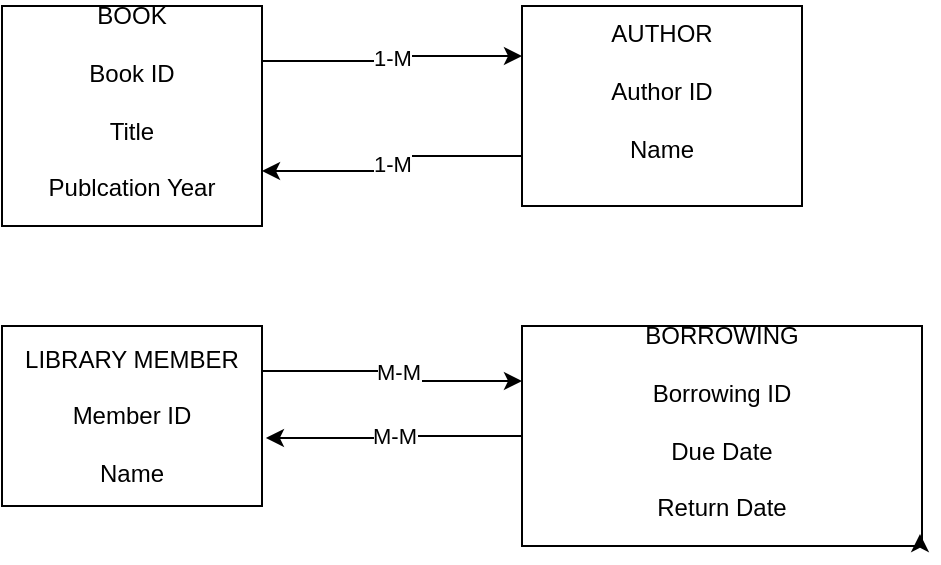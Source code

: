 <mxfile version="24.4.2" type="github">
  <diagram name="Page-1" id="lk5nGScyhIN6_fyXBToY">
    <mxGraphModel dx="872" dy="481" grid="1" gridSize="10" guides="1" tooltips="1" connect="1" arrows="1" fold="1" page="1" pageScale="1" pageWidth="850" pageHeight="1100" math="0" shadow="0">
      <root>
        <mxCell id="0" />
        <mxCell id="1" parent="0" />
        <mxCell id="rFAlVLBieGXEdtf4wcXV-23" value="1-M" style="edgeStyle=orthogonalEdgeStyle;rounded=0;orthogonalLoop=1;jettySize=auto;html=1;exitX=1;exitY=0.25;exitDx=0;exitDy=0;entryX=0;entryY=0.25;entryDx=0;entryDy=0;" edge="1" parent="1" source="rFAlVLBieGXEdtf4wcXV-3" target="rFAlVLBieGXEdtf4wcXV-7">
          <mxGeometry relative="1" as="geometry">
            <Array as="points">
              <mxPoint x="195" y="68" />
              <mxPoint x="195" y="65" />
            </Array>
          </mxGeometry>
        </mxCell>
        <mxCell id="rFAlVLBieGXEdtf4wcXV-3" value="BOOK&lt;div&gt;&lt;br&gt;&lt;/div&gt;&lt;div&gt;Book ID&lt;/div&gt;&lt;div&gt;&lt;br&gt;&lt;/div&gt;&lt;div&gt;Title&lt;/div&gt;&lt;div&gt;&lt;br&gt;&lt;/div&gt;&lt;div&gt;Publcation Year&lt;/div&gt;&lt;div&gt;&lt;br&gt;&lt;/div&gt;" style="rounded=0;whiteSpace=wrap;html=1;" vertex="1" parent="1">
          <mxGeometry y="40" width="130" height="110" as="geometry" />
        </mxCell>
        <mxCell id="rFAlVLBieGXEdtf4wcXV-25" value="M-M" style="edgeStyle=orthogonalEdgeStyle;rounded=0;orthogonalLoop=1;jettySize=auto;html=1;exitX=1;exitY=0.25;exitDx=0;exitDy=0;entryX=0;entryY=0.25;entryDx=0;entryDy=0;" edge="1" parent="1" source="rFAlVLBieGXEdtf4wcXV-5" target="rFAlVLBieGXEdtf4wcXV-6">
          <mxGeometry relative="1" as="geometry">
            <Array as="points">
              <mxPoint x="200" y="223" />
              <mxPoint x="200" y="228" />
            </Array>
          </mxGeometry>
        </mxCell>
        <mxCell id="rFAlVLBieGXEdtf4wcXV-5" value="LIBRARY MEMBER&lt;div&gt;&lt;br&gt;&lt;div&gt;Member ID&lt;/div&gt;&lt;div&gt;&lt;br&gt;&lt;/div&gt;&lt;div&gt;Name&lt;/div&gt;&lt;/div&gt;" style="rounded=0;whiteSpace=wrap;html=1;" vertex="1" parent="1">
          <mxGeometry y="200" width="130" height="90" as="geometry" />
        </mxCell>
        <mxCell id="rFAlVLBieGXEdtf4wcXV-6" value="BORROWING&lt;div&gt;&lt;br&gt;&lt;/div&gt;&lt;div&gt;Borrowing ID&lt;/div&gt;&lt;div&gt;&lt;br&gt;&lt;/div&gt;&lt;div&gt;Due Date&lt;/div&gt;&lt;div&gt;&lt;br&gt;&lt;/div&gt;&lt;div&gt;Return Date&lt;/div&gt;&lt;div&gt;&lt;br&gt;&lt;/div&gt;" style="rounded=0;whiteSpace=wrap;html=1;" vertex="1" parent="1">
          <mxGeometry x="260" y="200" width="200" height="110" as="geometry" />
        </mxCell>
        <mxCell id="rFAlVLBieGXEdtf4wcXV-24" value="1-M" style="edgeStyle=orthogonalEdgeStyle;rounded=0;orthogonalLoop=1;jettySize=auto;html=1;exitX=0;exitY=0.75;exitDx=0;exitDy=0;entryX=1;entryY=0.75;entryDx=0;entryDy=0;" edge="1" parent="1" source="rFAlVLBieGXEdtf4wcXV-7" target="rFAlVLBieGXEdtf4wcXV-3">
          <mxGeometry relative="1" as="geometry" />
        </mxCell>
        <mxCell id="rFAlVLBieGXEdtf4wcXV-7" value="AUTHOR&lt;div&gt;&lt;br&gt;&lt;/div&gt;&lt;div&gt;Author ID&lt;/div&gt;&lt;div&gt;&lt;br&gt;&lt;/div&gt;&lt;div&gt;Name&lt;/div&gt;&lt;div&gt;&lt;br&gt;&lt;/div&gt;" style="rounded=0;whiteSpace=wrap;html=1;" vertex="1" parent="1">
          <mxGeometry x="260" y="40" width="140" height="100" as="geometry" />
        </mxCell>
        <mxCell id="rFAlVLBieGXEdtf4wcXV-9" style="edgeStyle=orthogonalEdgeStyle;rounded=0;orthogonalLoop=1;jettySize=auto;html=1;exitX=1;exitY=1;exitDx=0;exitDy=0;entryX=0.995;entryY=0.945;entryDx=0;entryDy=0;entryPerimeter=0;" edge="1" parent="1" source="rFAlVLBieGXEdtf4wcXV-6" target="rFAlVLBieGXEdtf4wcXV-6">
          <mxGeometry relative="1" as="geometry" />
        </mxCell>
        <mxCell id="rFAlVLBieGXEdtf4wcXV-26" value="M-M" style="edgeStyle=orthogonalEdgeStyle;rounded=0;orthogonalLoop=1;jettySize=auto;html=1;exitX=0;exitY=0.5;exitDx=0;exitDy=0;entryX=1.015;entryY=0.622;entryDx=0;entryDy=0;entryPerimeter=0;" edge="1" parent="1" source="rFAlVLBieGXEdtf4wcXV-6" target="rFAlVLBieGXEdtf4wcXV-5">
          <mxGeometry relative="1" as="geometry" />
        </mxCell>
      </root>
    </mxGraphModel>
  </diagram>
</mxfile>
